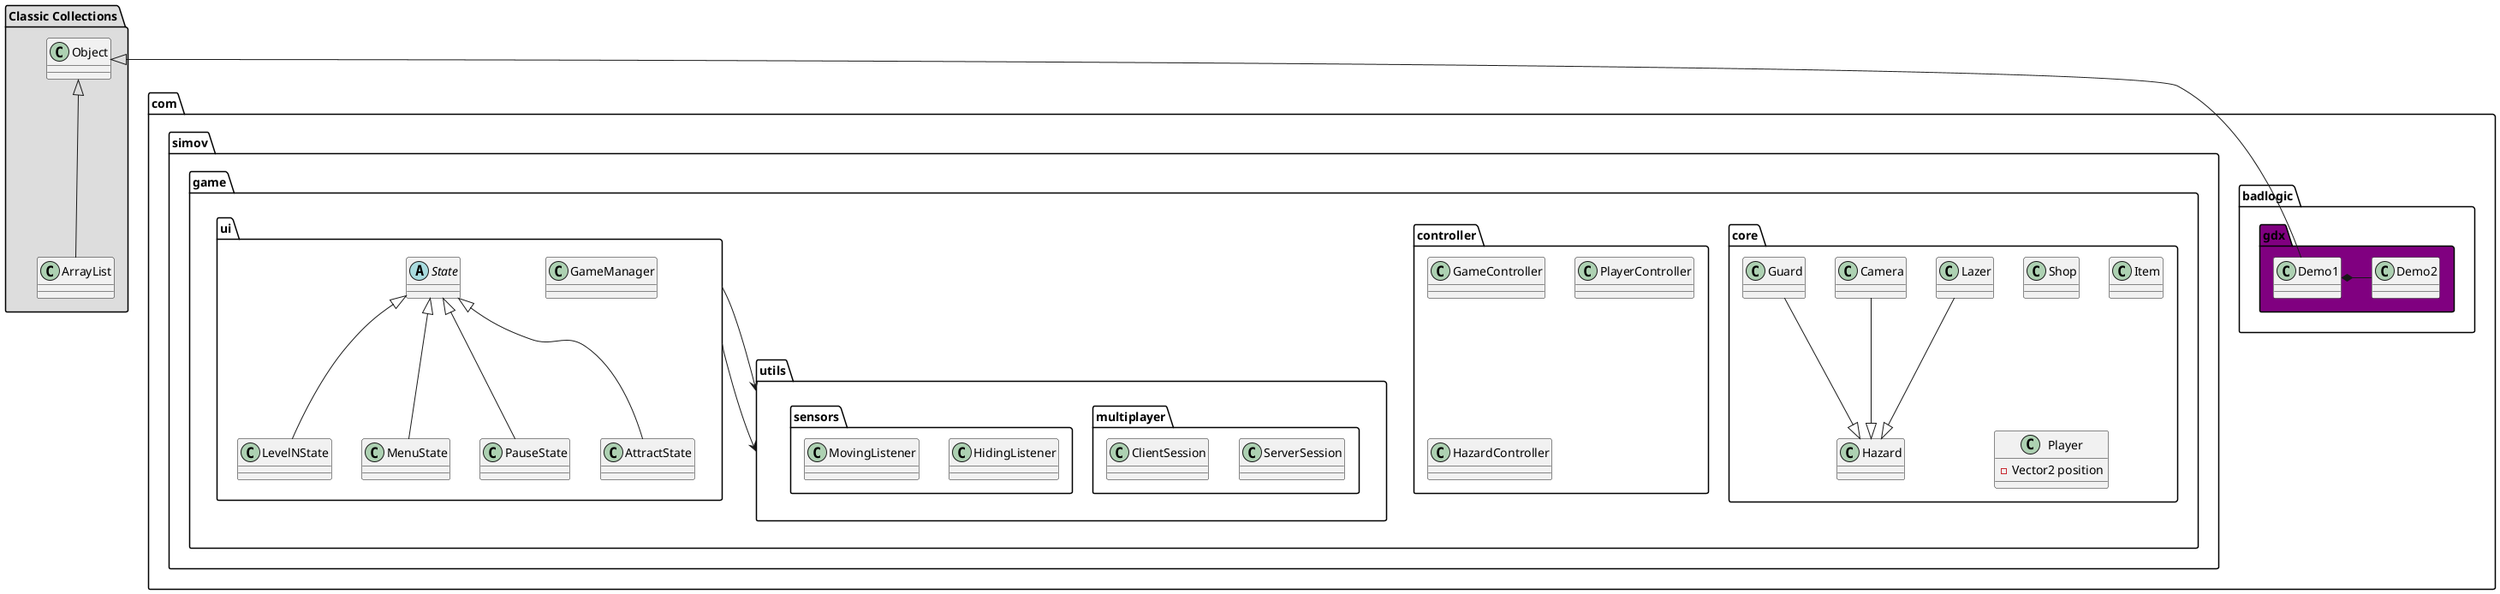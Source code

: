 @startuml

package "Classic Collections" #DDDDDD {
  Object <|-- ArrayList
}

package com.badlogic.gdx #purple {
  Object <|-- Demo1
  Demo1 *- Demo2
}

package com.simov.game {
  
  package core {
    Class Shop{
      
    }
    Class Item{
      
    }
    Class Player{
      - Vector2 position
    }
    Class Hazard
    Class Lazer
    Class Camera
    Class Guard

Lazer --|> Hazard
Camera --|> Hazard
Guard --|> Hazard

    
  }
  package controller {
    Class GameController
    Class PlayerController
    Class HazardController
  }
  package utils {
    package multiplayer {
      Class ServerSession
      Class ClientSession
    }
    package sensors {
      Class HidingListener
      Class MovingListener
    }
  }
  package ui {

    class GameManager
    abstract class State
    class LevelNState
    class MenuState
    class PauseState
    class AttractState

    State <|-- LevelNState
    State <|-- MenuState
    State <|-- PauseState
    State <|-- AttractState
  }
ui -d-> utils

}
ui -d-> utils
@enduml